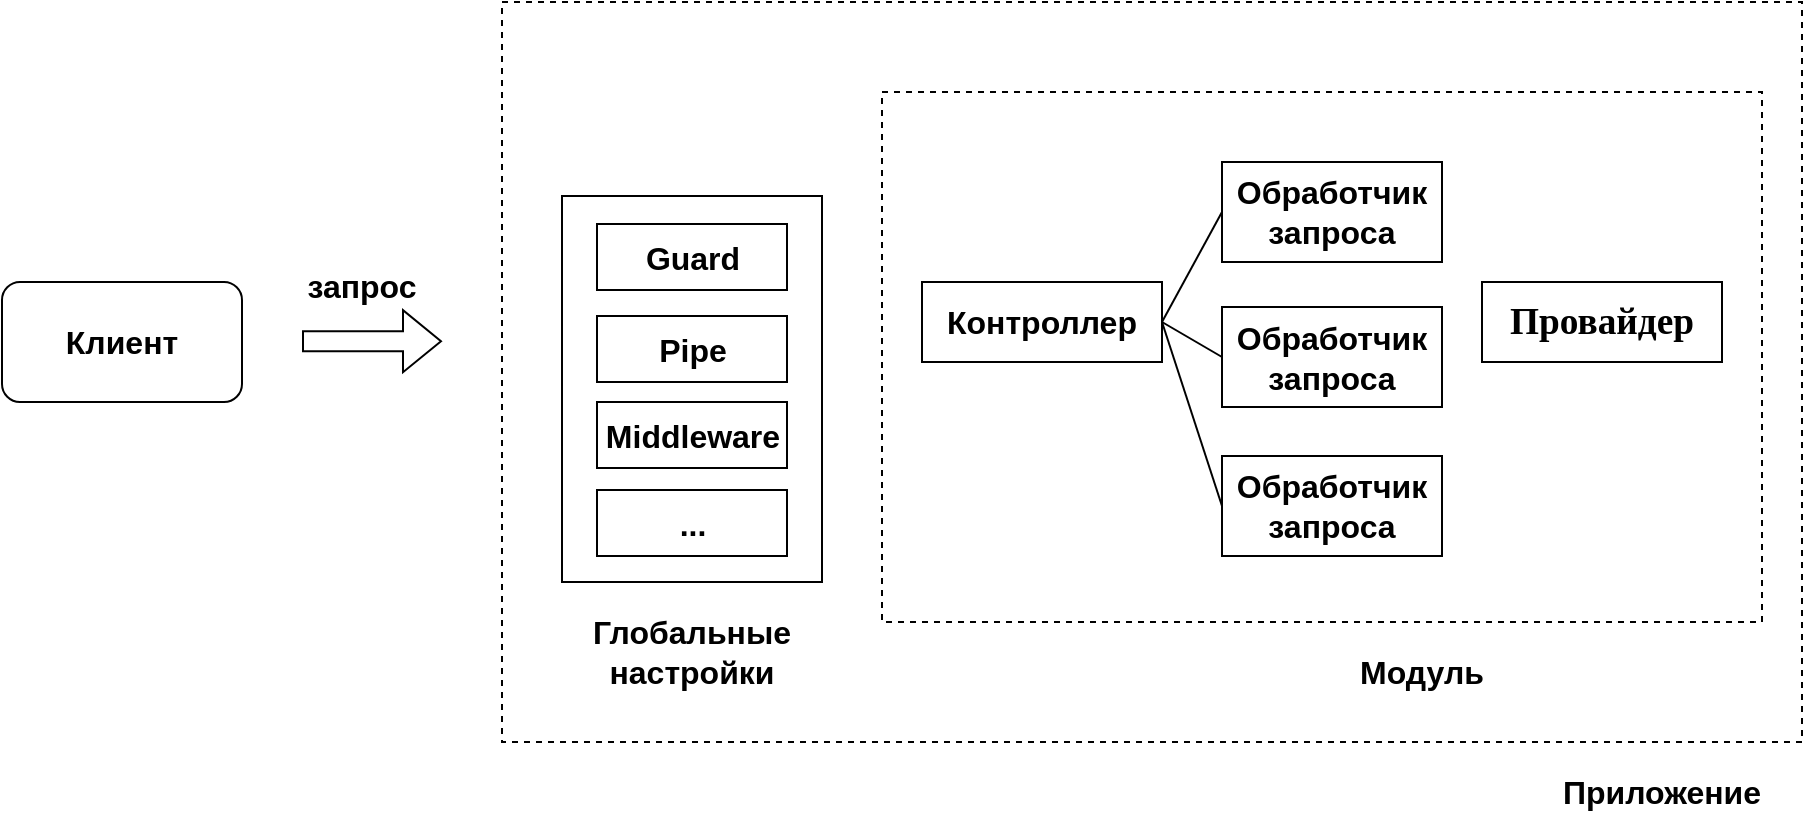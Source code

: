 <mxfile version="26.0.16">
  <diagram id="i2U2fAWp4BPeJd0J6tEC" name="Страница 1">
    <mxGraphModel dx="677" dy="1126" grid="1" gridSize="10" guides="1" tooltips="1" connect="1" arrows="1" fold="1" page="1" pageScale="1" pageWidth="1169" pageHeight="1654" math="0" shadow="0">
      <root>
        <mxCell id="0" />
        <mxCell id="1" parent="0" />
        <mxCell id="s9wY2HrR1crQIRi6QdSR-31" value="&lt;font style=&quot;font-size: 16px;&quot;&gt;&lt;b&gt;Клиент&lt;/b&gt;&lt;/font&gt;" style="rounded=1;whiteSpace=wrap;html=1;" vertex="1" parent="1">
          <mxGeometry x="280" y="840" width="120" height="60" as="geometry" />
        </mxCell>
        <mxCell id="s9wY2HrR1crQIRi6QdSR-32" value="" style="rounded=0;whiteSpace=wrap;html=1;dashed=1;fillColor=none;" vertex="1" parent="1">
          <mxGeometry x="530" y="700" width="650" height="370" as="geometry" />
        </mxCell>
        <mxCell id="s9wY2HrR1crQIRi6QdSR-33" value="" style="rounded=0;whiteSpace=wrap;html=1;fillColor=none;" vertex="1" parent="1">
          <mxGeometry x="560" y="797" width="130" height="193" as="geometry" />
        </mxCell>
        <mxCell id="s9wY2HrR1crQIRi6QdSR-34" value="Глобальные настройки" style="text;html=1;align=center;verticalAlign=middle;whiteSpace=wrap;rounded=0;fontSize=16;fontStyle=1" vertex="1" parent="1">
          <mxGeometry x="575" y="1010" width="100" height="30" as="geometry" />
        </mxCell>
        <mxCell id="s9wY2HrR1crQIRi6QdSR-35" value="" style="shape=flexArrow;endArrow=classic;html=1;rounded=0;" edge="1" parent="1">
          <mxGeometry width="50" height="50" relative="1" as="geometry">
            <mxPoint x="430" y="869.6" as="sourcePoint" />
            <mxPoint x="500" y="869.6" as="targetPoint" />
          </mxGeometry>
        </mxCell>
        <mxCell id="s9wY2HrR1crQIRi6QdSR-36" value="запрос" style="text;html=1;align=center;verticalAlign=middle;whiteSpace=wrap;rounded=0;fontSize=16;fontStyle=1" vertex="1" parent="1">
          <mxGeometry x="410" y="827" width="100" height="30" as="geometry" />
        </mxCell>
        <mxCell id="s9wY2HrR1crQIRi6QdSR-37" value="Guard" style="rounded=0;whiteSpace=wrap;html=1;fontSize=16;fontStyle=1" vertex="1" parent="1">
          <mxGeometry x="577.5" y="811" width="95" height="33" as="geometry" />
        </mxCell>
        <mxCell id="s9wY2HrR1crQIRi6QdSR-38" value="Pipe" style="rounded=0;whiteSpace=wrap;html=1;fontSize=16;fontStyle=1" vertex="1" parent="1">
          <mxGeometry x="577.5" y="857" width="95" height="33" as="geometry" />
        </mxCell>
        <mxCell id="s9wY2HrR1crQIRi6QdSR-39" value="Middleware" style="rounded=0;whiteSpace=wrap;html=1;fontSize=16;fontStyle=1" vertex="1" parent="1">
          <mxGeometry x="577.5" y="900" width="95" height="33" as="geometry" />
        </mxCell>
        <mxCell id="s9wY2HrR1crQIRi6QdSR-40" value="..." style="rounded=0;whiteSpace=wrap;html=1;fontSize=16;fontStyle=1" vertex="1" parent="1">
          <mxGeometry x="577.5" y="944" width="95" height="33" as="geometry" />
        </mxCell>
        <mxCell id="s9wY2HrR1crQIRi6QdSR-41" value="" style="rounded=0;whiteSpace=wrap;html=1;fillColor=none;dashed=1;" vertex="1" parent="1">
          <mxGeometry x="720" y="745" width="440" height="265" as="geometry" />
        </mxCell>
        <mxCell id="s9wY2HrR1crQIRi6QdSR-42" value="Модуль" style="text;html=1;align=center;verticalAlign=middle;whiteSpace=wrap;rounded=0;fontSize=16;fontStyle=1" vertex="1" parent="1">
          <mxGeometry x="940" y="1020" width="100" height="30" as="geometry" />
        </mxCell>
        <mxCell id="s9wY2HrR1crQIRi6QdSR-43" value="Контроллер" style="rounded=0;whiteSpace=wrap;html=1;fontSize=16;fontStyle=1" vertex="1" parent="1">
          <mxGeometry x="740" y="840" width="120" height="40" as="geometry" />
        </mxCell>
        <mxCell id="s9wY2HrR1crQIRi6QdSR-44" value="Обработчик запроса" style="rounded=0;whiteSpace=wrap;html=1;fontSize=16;fontStyle=1" vertex="1" parent="1">
          <mxGeometry x="890" y="780" width="110" height="50" as="geometry" />
        </mxCell>
        <mxCell id="s9wY2HrR1crQIRi6QdSR-45" value="Обработчик запроса" style="rounded=0;whiteSpace=wrap;html=1;fontSize=16;fontStyle=1" vertex="1" parent="1">
          <mxGeometry x="890" y="852.5" width="110" height="50" as="geometry" />
        </mxCell>
        <mxCell id="s9wY2HrR1crQIRi6QdSR-46" value="Обработчик запроса" style="rounded=0;whiteSpace=wrap;html=1;fontSize=16;fontStyle=1" vertex="1" parent="1">
          <mxGeometry x="890" y="927" width="110" height="50" as="geometry" />
        </mxCell>
        <mxCell id="s9wY2HrR1crQIRi6QdSR-47" value="&lt;span style=&quot;font-size:14.0pt;mso-bidi-font-size:&lt;br/&gt;11.0pt;line-height:107%;font-family:&amp;quot;Times New Roman&amp;quot;,serif;mso-fareast-font-family:&lt;br/&gt;Calibri;mso-fareast-theme-font:minor-latin;mso-ansi-language:RU;mso-fareast-language:&lt;br/&gt;EN-US;mso-bidi-language:AR-SA&quot; lang=&quot;RU&quot;&gt;Провайдер&lt;/span&gt;" style="rounded=0;whiteSpace=wrap;html=1;fontSize=16;fontStyle=1" vertex="1" parent="1">
          <mxGeometry x="1020" y="840" width="120" height="40" as="geometry" />
        </mxCell>
        <mxCell id="s9wY2HrR1crQIRi6QdSR-48" value="" style="endArrow=none;html=1;rounded=0;exitX=1;exitY=0.5;exitDx=0;exitDy=0;entryX=0;entryY=0.5;entryDx=0;entryDy=0;" edge="1" parent="1" source="s9wY2HrR1crQIRi6QdSR-43" target="s9wY2HrR1crQIRi6QdSR-44">
          <mxGeometry width="50" height="50" relative="1" as="geometry">
            <mxPoint x="800" y="820" as="sourcePoint" />
            <mxPoint x="850" y="770" as="targetPoint" />
          </mxGeometry>
        </mxCell>
        <mxCell id="s9wY2HrR1crQIRi6QdSR-49" value="" style="endArrow=none;html=1;rounded=0;exitX=1;exitY=0.5;exitDx=0;exitDy=0;entryX=0;entryY=0.5;entryDx=0;entryDy=0;" edge="1" parent="1" source="s9wY2HrR1crQIRi6QdSR-43" target="s9wY2HrR1crQIRi6QdSR-45">
          <mxGeometry width="50" height="50" relative="1" as="geometry">
            <mxPoint x="790" y="970" as="sourcePoint" />
            <mxPoint x="840" y="920" as="targetPoint" />
          </mxGeometry>
        </mxCell>
        <mxCell id="s9wY2HrR1crQIRi6QdSR-50" value="" style="endArrow=none;html=1;rounded=0;exitX=1;exitY=0.5;exitDx=0;exitDy=0;entryX=0;entryY=0.5;entryDx=0;entryDy=0;" edge="1" parent="1" source="s9wY2HrR1crQIRi6QdSR-43" target="s9wY2HrR1crQIRi6QdSR-46">
          <mxGeometry width="50" height="50" relative="1" as="geometry">
            <mxPoint x="800" y="970" as="sourcePoint" />
            <mxPoint x="850" y="920" as="targetPoint" />
          </mxGeometry>
        </mxCell>
        <mxCell id="s9wY2HrR1crQIRi6QdSR-51" value="Приложение" style="text;html=1;align=center;verticalAlign=middle;whiteSpace=wrap;rounded=0;fontSize=16;fontStyle=1" vertex="1" parent="1">
          <mxGeometry x="1060" y="1080" width="100" height="30" as="geometry" />
        </mxCell>
      </root>
    </mxGraphModel>
  </diagram>
</mxfile>
